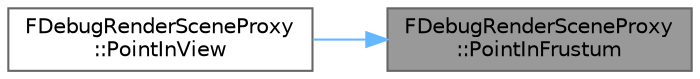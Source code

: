 digraph "FDebugRenderSceneProxy::PointInFrustum"
{
 // INTERACTIVE_SVG=YES
 // LATEX_PDF_SIZE
  bgcolor="transparent";
  edge [fontname=Helvetica,fontsize=10,labelfontname=Helvetica,labelfontsize=10];
  node [fontname=Helvetica,fontsize=10,shape=box,height=0.2,width=0.4];
  rankdir="RL";
  Node1 [id="Node000001",label="FDebugRenderSceneProxy\l::PointInFrustum",height=0.2,width=0.4,color="gray40", fillcolor="grey60", style="filled", fontcolor="black",tooltip=" "];
  Node1 -> Node2 [id="edge1_Node000001_Node000002",dir="back",color="steelblue1",style="solid",tooltip=" "];
  Node2 [id="Node000002",label="FDebugRenderSceneProxy\l::PointInView",height=0.2,width=0.4,color="grey40", fillcolor="white", style="filled",URL="$d2/dcd/classFDebugRenderSceneProxy.html#afa97cb4d6eb942931b84ecccf68e1987",tooltip=" "];
}
